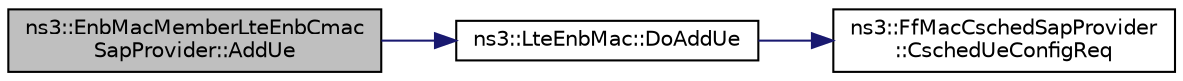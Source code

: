 digraph "ns3::EnbMacMemberLteEnbCmacSapProvider::AddUe"
{
 // LATEX_PDF_SIZE
  edge [fontname="Helvetica",fontsize="10",labelfontname="Helvetica",labelfontsize="10"];
  node [fontname="Helvetica",fontsize="10",shape=record];
  rankdir="LR";
  Node1 [label="ns3::EnbMacMemberLteEnbCmac\lSapProvider::AddUe",height=0.2,width=0.4,color="black", fillcolor="grey75", style="filled", fontcolor="black",tooltip="Add UE function."];
  Node1 -> Node2 [color="midnightblue",fontsize="10",style="solid",fontname="Helvetica"];
  Node2 [label="ns3::LteEnbMac::DoAddUe",height=0.2,width=0.4,color="black", fillcolor="white", style="filled",URL="$classns3_1_1_lte_enb_mac.html#ae571cf82d38972629b6ddd95bc614e00",tooltip="Add UE function."];
  Node2 -> Node3 [color="midnightblue",fontsize="10",style="solid",fontname="Helvetica"];
  Node3 [label="ns3::FfMacCschedSapProvider\l::CschedUeConfigReq",height=0.2,width=0.4,color="black", fillcolor="white", style="filled",URL="$classns3_1_1_ff_mac_csched_sap_provider.html#a104a8ccff3678bcd34548ea574c380dd",tooltip="CSCHED_UE_CONFIG_REQ."];
}
